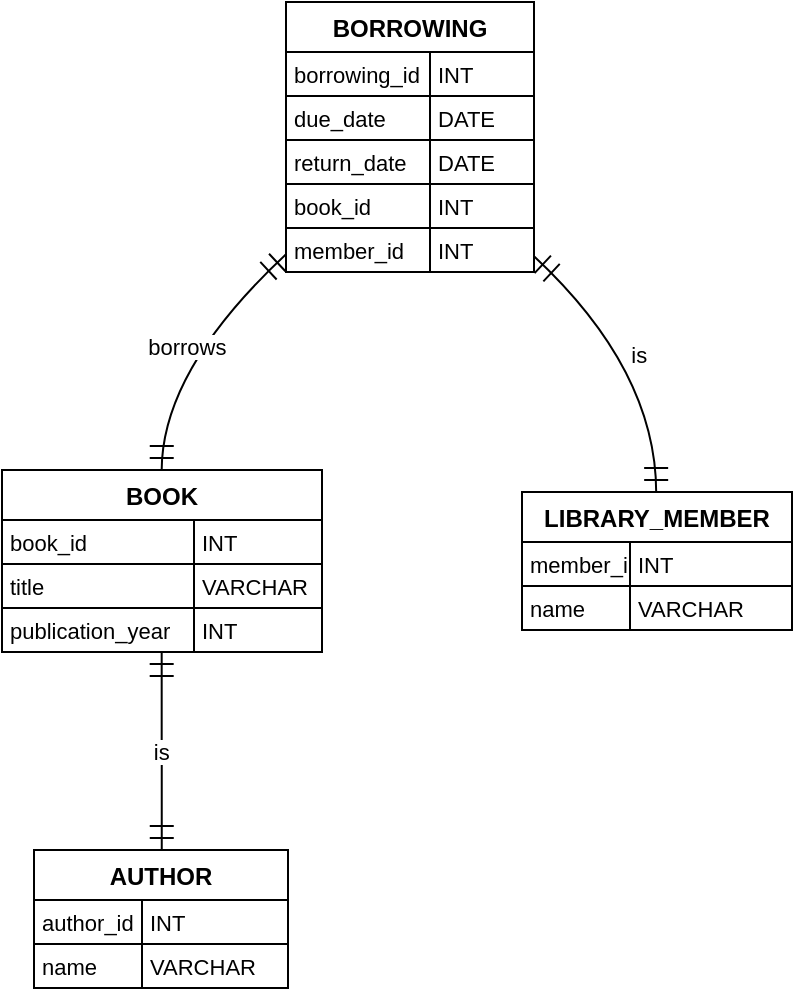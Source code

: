 <mxfile version="24.4.4" type="github">
  <diagram id="R2lEEEUBdFMjLlhIrx00" name="Page-1">
    <mxGraphModel dx="1194" dy="760" grid="1" gridSize="10" guides="1" tooltips="1" connect="1" arrows="1" fold="1" page="1" pageScale="1" pageWidth="850" pageHeight="1100" math="0" shadow="0" extFonts="Permanent Marker^https://fonts.googleapis.com/css?family=Permanent+Marker">
      <root>
        <mxCell id="0" />
        <mxCell id="1" parent="0" />
        <mxCell id="H1iVHLyn4M4Bin94tRBk-1" value="BOOK" style="shape=table;startSize=25;container=1;collapsible=0;childLayout=tableLayout;fixedRows=1;rowLines=1;fontStyle=1;align=center;resizeLast=1;" vertex="1" parent="1">
          <mxGeometry x="20" y="254" width="160" height="91" as="geometry" />
        </mxCell>
        <mxCell id="H1iVHLyn4M4Bin94tRBk-2" style="shape=tableRow;horizontal=0;startSize=0;swimlaneHead=0;swimlaneBody=0;fillColor=none;collapsible=0;dropTarget=0;points=[[0,0.5],[1,0.5]];portConstraint=eastwest;top=0;left=0;right=0;bottom=0;" vertex="1" parent="H1iVHLyn4M4Bin94tRBk-1">
          <mxGeometry y="25" width="160" height="22" as="geometry" />
        </mxCell>
        <mxCell id="H1iVHLyn4M4Bin94tRBk-3" value="book_id" style="shape=partialRectangle;connectable=0;fillColor=none;top=0;left=0;bottom=0;right=0;align=left;spacingLeft=2;overflow=hidden;fontSize=11;" vertex="1" parent="H1iVHLyn4M4Bin94tRBk-2">
          <mxGeometry width="96" height="22" as="geometry">
            <mxRectangle width="96" height="22" as="alternateBounds" />
          </mxGeometry>
        </mxCell>
        <mxCell id="H1iVHLyn4M4Bin94tRBk-4" value="INT" style="shape=partialRectangle;connectable=0;fillColor=none;top=0;left=0;bottom=0;right=0;align=left;spacingLeft=2;overflow=hidden;fontSize=11;" vertex="1" parent="H1iVHLyn4M4Bin94tRBk-2">
          <mxGeometry x="96" width="64" height="22" as="geometry">
            <mxRectangle width="64" height="22" as="alternateBounds" />
          </mxGeometry>
        </mxCell>
        <mxCell id="H1iVHLyn4M4Bin94tRBk-5" style="shape=tableRow;horizontal=0;startSize=0;swimlaneHead=0;swimlaneBody=0;fillColor=none;collapsible=0;dropTarget=0;points=[[0,0.5],[1,0.5]];portConstraint=eastwest;top=0;left=0;right=0;bottom=0;" vertex="1" parent="H1iVHLyn4M4Bin94tRBk-1">
          <mxGeometry y="47" width="160" height="22" as="geometry" />
        </mxCell>
        <mxCell id="H1iVHLyn4M4Bin94tRBk-6" value="title" style="shape=partialRectangle;connectable=0;fillColor=none;top=0;left=0;bottom=0;right=0;align=left;spacingLeft=2;overflow=hidden;fontSize=11;" vertex="1" parent="H1iVHLyn4M4Bin94tRBk-5">
          <mxGeometry width="96" height="22" as="geometry">
            <mxRectangle width="96" height="22" as="alternateBounds" />
          </mxGeometry>
        </mxCell>
        <mxCell id="H1iVHLyn4M4Bin94tRBk-7" value="VARCHAR" style="shape=partialRectangle;connectable=0;fillColor=none;top=0;left=0;bottom=0;right=0;align=left;spacingLeft=2;overflow=hidden;fontSize=11;" vertex="1" parent="H1iVHLyn4M4Bin94tRBk-5">
          <mxGeometry x="96" width="64" height="22" as="geometry">
            <mxRectangle width="64" height="22" as="alternateBounds" />
          </mxGeometry>
        </mxCell>
        <mxCell id="H1iVHLyn4M4Bin94tRBk-8" style="shape=tableRow;horizontal=0;startSize=0;swimlaneHead=0;swimlaneBody=0;fillColor=none;collapsible=0;dropTarget=0;points=[[0,0.5],[1,0.5]];portConstraint=eastwest;top=0;left=0;right=0;bottom=0;" vertex="1" parent="H1iVHLyn4M4Bin94tRBk-1">
          <mxGeometry y="69" width="160" height="22" as="geometry" />
        </mxCell>
        <mxCell id="H1iVHLyn4M4Bin94tRBk-9" value="publication_year" style="shape=partialRectangle;connectable=0;fillColor=none;top=0;left=0;bottom=0;right=0;align=left;spacingLeft=2;overflow=hidden;fontSize=11;" vertex="1" parent="H1iVHLyn4M4Bin94tRBk-8">
          <mxGeometry width="96" height="22" as="geometry">
            <mxRectangle width="96" height="22" as="alternateBounds" />
          </mxGeometry>
        </mxCell>
        <mxCell id="H1iVHLyn4M4Bin94tRBk-10" value="INT" style="shape=partialRectangle;connectable=0;fillColor=none;top=0;left=0;bottom=0;right=0;align=left;spacingLeft=2;overflow=hidden;fontSize=11;" vertex="1" parent="H1iVHLyn4M4Bin94tRBk-8">
          <mxGeometry x="96" width="64" height="22" as="geometry">
            <mxRectangle width="64" height="22" as="alternateBounds" />
          </mxGeometry>
        </mxCell>
        <mxCell id="H1iVHLyn4M4Bin94tRBk-11" value="AUTHOR" style="shape=table;startSize=25;container=1;collapsible=0;childLayout=tableLayout;fixedRows=1;rowLines=1;fontStyle=1;align=center;resizeLast=1;" vertex="1" parent="1">
          <mxGeometry x="36" y="444" width="127" height="69" as="geometry" />
        </mxCell>
        <mxCell id="H1iVHLyn4M4Bin94tRBk-12" style="shape=tableRow;horizontal=0;startSize=0;swimlaneHead=0;swimlaneBody=0;fillColor=none;collapsible=0;dropTarget=0;points=[[0,0.5],[1,0.5]];portConstraint=eastwest;top=0;left=0;right=0;bottom=0;" vertex="1" parent="H1iVHLyn4M4Bin94tRBk-11">
          <mxGeometry y="25" width="127" height="22" as="geometry" />
        </mxCell>
        <mxCell id="H1iVHLyn4M4Bin94tRBk-13" value="author_id" style="shape=partialRectangle;connectable=0;fillColor=none;top=0;left=0;bottom=0;right=0;align=left;spacingLeft=2;overflow=hidden;fontSize=11;" vertex="1" parent="H1iVHLyn4M4Bin94tRBk-12">
          <mxGeometry width="54" height="22" as="geometry">
            <mxRectangle width="54" height="22" as="alternateBounds" />
          </mxGeometry>
        </mxCell>
        <mxCell id="H1iVHLyn4M4Bin94tRBk-14" value="INT" style="shape=partialRectangle;connectable=0;fillColor=none;top=0;left=0;bottom=0;right=0;align=left;spacingLeft=2;overflow=hidden;fontSize=11;" vertex="1" parent="H1iVHLyn4M4Bin94tRBk-12">
          <mxGeometry x="54" width="73" height="22" as="geometry">
            <mxRectangle width="73" height="22" as="alternateBounds" />
          </mxGeometry>
        </mxCell>
        <mxCell id="H1iVHLyn4M4Bin94tRBk-15" style="shape=tableRow;horizontal=0;startSize=0;swimlaneHead=0;swimlaneBody=0;fillColor=none;collapsible=0;dropTarget=0;points=[[0,0.5],[1,0.5]];portConstraint=eastwest;top=0;left=0;right=0;bottom=0;" vertex="1" parent="H1iVHLyn4M4Bin94tRBk-11">
          <mxGeometry y="47" width="127" height="22" as="geometry" />
        </mxCell>
        <mxCell id="H1iVHLyn4M4Bin94tRBk-16" value="name" style="shape=partialRectangle;connectable=0;fillColor=none;top=0;left=0;bottom=0;right=0;align=left;spacingLeft=2;overflow=hidden;fontSize=11;" vertex="1" parent="H1iVHLyn4M4Bin94tRBk-15">
          <mxGeometry width="54" height="22" as="geometry">
            <mxRectangle width="54" height="22" as="alternateBounds" />
          </mxGeometry>
        </mxCell>
        <mxCell id="H1iVHLyn4M4Bin94tRBk-17" value="VARCHAR" style="shape=partialRectangle;connectable=0;fillColor=none;top=0;left=0;bottom=0;right=0;align=left;spacingLeft=2;overflow=hidden;fontSize=11;" vertex="1" parent="H1iVHLyn4M4Bin94tRBk-15">
          <mxGeometry x="54" width="73" height="22" as="geometry">
            <mxRectangle width="73" height="22" as="alternateBounds" />
          </mxGeometry>
        </mxCell>
        <mxCell id="H1iVHLyn4M4Bin94tRBk-18" value="LIBRARY_MEMBER" style="shape=table;startSize=25;container=1;collapsible=0;childLayout=tableLayout;fixedRows=1;rowLines=1;fontStyle=1;align=center;resizeLast=1;" vertex="1" parent="1">
          <mxGeometry x="280" y="265" width="135" height="69" as="geometry" />
        </mxCell>
        <mxCell id="H1iVHLyn4M4Bin94tRBk-19" style="shape=tableRow;horizontal=0;startSize=0;swimlaneHead=0;swimlaneBody=0;fillColor=none;collapsible=0;dropTarget=0;points=[[0,0.5],[1,0.5]];portConstraint=eastwest;top=0;left=0;right=0;bottom=0;" vertex="1" parent="H1iVHLyn4M4Bin94tRBk-18">
          <mxGeometry y="25" width="135" height="22" as="geometry" />
        </mxCell>
        <mxCell id="H1iVHLyn4M4Bin94tRBk-20" value="member_id" style="shape=partialRectangle;connectable=0;fillColor=none;top=0;left=0;bottom=0;right=0;align=left;spacingLeft=2;overflow=hidden;fontSize=11;" vertex="1" parent="H1iVHLyn4M4Bin94tRBk-19">
          <mxGeometry width="54" height="22" as="geometry">
            <mxRectangle width="54" height="22" as="alternateBounds" />
          </mxGeometry>
        </mxCell>
        <mxCell id="H1iVHLyn4M4Bin94tRBk-21" value="INT" style="shape=partialRectangle;connectable=0;fillColor=none;top=0;left=0;bottom=0;right=0;align=left;spacingLeft=2;overflow=hidden;fontSize=11;" vertex="1" parent="H1iVHLyn4M4Bin94tRBk-19">
          <mxGeometry x="54" width="81" height="22" as="geometry">
            <mxRectangle width="81" height="22" as="alternateBounds" />
          </mxGeometry>
        </mxCell>
        <mxCell id="H1iVHLyn4M4Bin94tRBk-22" style="shape=tableRow;horizontal=0;startSize=0;swimlaneHead=0;swimlaneBody=0;fillColor=none;collapsible=0;dropTarget=0;points=[[0,0.5],[1,0.5]];portConstraint=eastwest;top=0;left=0;right=0;bottom=0;" vertex="1" parent="H1iVHLyn4M4Bin94tRBk-18">
          <mxGeometry y="47" width="135" height="22" as="geometry" />
        </mxCell>
        <mxCell id="H1iVHLyn4M4Bin94tRBk-23" value="name" style="shape=partialRectangle;connectable=0;fillColor=none;top=0;left=0;bottom=0;right=0;align=left;spacingLeft=2;overflow=hidden;fontSize=11;" vertex="1" parent="H1iVHLyn4M4Bin94tRBk-22">
          <mxGeometry width="54" height="22" as="geometry">
            <mxRectangle width="54" height="22" as="alternateBounds" />
          </mxGeometry>
        </mxCell>
        <mxCell id="H1iVHLyn4M4Bin94tRBk-24" value="VARCHAR" style="shape=partialRectangle;connectable=0;fillColor=none;top=0;left=0;bottom=0;right=0;align=left;spacingLeft=2;overflow=hidden;fontSize=11;" vertex="1" parent="H1iVHLyn4M4Bin94tRBk-22">
          <mxGeometry x="54" width="81" height="22" as="geometry">
            <mxRectangle width="81" height="22" as="alternateBounds" />
          </mxGeometry>
        </mxCell>
        <mxCell id="H1iVHLyn4M4Bin94tRBk-25" value="BORROWING" style="shape=table;startSize=25;container=1;collapsible=0;childLayout=tableLayout;fixedRows=1;rowLines=1;fontStyle=1;align=center;resizeLast=1;" vertex="1" parent="1">
          <mxGeometry x="162" y="20" width="124" height="135" as="geometry" />
        </mxCell>
        <mxCell id="H1iVHLyn4M4Bin94tRBk-26" style="shape=tableRow;horizontal=0;startSize=0;swimlaneHead=0;swimlaneBody=0;fillColor=none;collapsible=0;dropTarget=0;points=[[0,0.5],[1,0.5]];portConstraint=eastwest;top=0;left=0;right=0;bottom=0;" vertex="1" parent="H1iVHLyn4M4Bin94tRBk-25">
          <mxGeometry y="25" width="124" height="22" as="geometry" />
        </mxCell>
        <mxCell id="H1iVHLyn4M4Bin94tRBk-27" value="borrowing_id" style="shape=partialRectangle;connectable=0;fillColor=none;top=0;left=0;bottom=0;right=0;align=left;spacingLeft=2;overflow=hidden;fontSize=11;" vertex="1" parent="H1iVHLyn4M4Bin94tRBk-26">
          <mxGeometry width="72" height="22" as="geometry">
            <mxRectangle width="72" height="22" as="alternateBounds" />
          </mxGeometry>
        </mxCell>
        <mxCell id="H1iVHLyn4M4Bin94tRBk-28" value="INT" style="shape=partialRectangle;connectable=0;fillColor=none;top=0;left=0;bottom=0;right=0;align=left;spacingLeft=2;overflow=hidden;fontSize=11;" vertex="1" parent="H1iVHLyn4M4Bin94tRBk-26">
          <mxGeometry x="72" width="52" height="22" as="geometry">
            <mxRectangle width="52" height="22" as="alternateBounds" />
          </mxGeometry>
        </mxCell>
        <mxCell id="H1iVHLyn4M4Bin94tRBk-29" style="shape=tableRow;horizontal=0;startSize=0;swimlaneHead=0;swimlaneBody=0;fillColor=none;collapsible=0;dropTarget=0;points=[[0,0.5],[1,0.5]];portConstraint=eastwest;top=0;left=0;right=0;bottom=0;" vertex="1" parent="H1iVHLyn4M4Bin94tRBk-25">
          <mxGeometry y="47" width="124" height="22" as="geometry" />
        </mxCell>
        <mxCell id="H1iVHLyn4M4Bin94tRBk-30" value="due_date" style="shape=partialRectangle;connectable=0;fillColor=none;top=0;left=0;bottom=0;right=0;align=left;spacingLeft=2;overflow=hidden;fontSize=11;" vertex="1" parent="H1iVHLyn4M4Bin94tRBk-29">
          <mxGeometry width="72" height="22" as="geometry">
            <mxRectangle width="72" height="22" as="alternateBounds" />
          </mxGeometry>
        </mxCell>
        <mxCell id="H1iVHLyn4M4Bin94tRBk-31" value="DATE" style="shape=partialRectangle;connectable=0;fillColor=none;top=0;left=0;bottom=0;right=0;align=left;spacingLeft=2;overflow=hidden;fontSize=11;" vertex="1" parent="H1iVHLyn4M4Bin94tRBk-29">
          <mxGeometry x="72" width="52" height="22" as="geometry">
            <mxRectangle width="52" height="22" as="alternateBounds" />
          </mxGeometry>
        </mxCell>
        <mxCell id="H1iVHLyn4M4Bin94tRBk-32" style="shape=tableRow;horizontal=0;startSize=0;swimlaneHead=0;swimlaneBody=0;fillColor=none;collapsible=0;dropTarget=0;points=[[0,0.5],[1,0.5]];portConstraint=eastwest;top=0;left=0;right=0;bottom=0;" vertex="1" parent="H1iVHLyn4M4Bin94tRBk-25">
          <mxGeometry y="69" width="124" height="22" as="geometry" />
        </mxCell>
        <mxCell id="H1iVHLyn4M4Bin94tRBk-33" value="return_date" style="shape=partialRectangle;connectable=0;fillColor=none;top=0;left=0;bottom=0;right=0;align=left;spacingLeft=2;overflow=hidden;fontSize=11;" vertex="1" parent="H1iVHLyn4M4Bin94tRBk-32">
          <mxGeometry width="72" height="22" as="geometry">
            <mxRectangle width="72" height="22" as="alternateBounds" />
          </mxGeometry>
        </mxCell>
        <mxCell id="H1iVHLyn4M4Bin94tRBk-34" value="DATE" style="shape=partialRectangle;connectable=0;fillColor=none;top=0;left=0;bottom=0;right=0;align=left;spacingLeft=2;overflow=hidden;fontSize=11;" vertex="1" parent="H1iVHLyn4M4Bin94tRBk-32">
          <mxGeometry x="72" width="52" height="22" as="geometry">
            <mxRectangle width="52" height="22" as="alternateBounds" />
          </mxGeometry>
        </mxCell>
        <mxCell id="H1iVHLyn4M4Bin94tRBk-35" style="shape=tableRow;horizontal=0;startSize=0;swimlaneHead=0;swimlaneBody=0;fillColor=none;collapsible=0;dropTarget=0;points=[[0,0.5],[1,0.5]];portConstraint=eastwest;top=0;left=0;right=0;bottom=0;" vertex="1" parent="H1iVHLyn4M4Bin94tRBk-25">
          <mxGeometry y="91" width="124" height="22" as="geometry" />
        </mxCell>
        <mxCell id="H1iVHLyn4M4Bin94tRBk-36" value="book_id" style="shape=partialRectangle;connectable=0;fillColor=none;top=0;left=0;bottom=0;right=0;align=left;spacingLeft=2;overflow=hidden;fontSize=11;" vertex="1" parent="H1iVHLyn4M4Bin94tRBk-35">
          <mxGeometry width="72" height="22" as="geometry">
            <mxRectangle width="72" height="22" as="alternateBounds" />
          </mxGeometry>
        </mxCell>
        <mxCell id="H1iVHLyn4M4Bin94tRBk-37" value="INT" style="shape=partialRectangle;connectable=0;fillColor=none;top=0;left=0;bottom=0;right=0;align=left;spacingLeft=2;overflow=hidden;fontSize=11;" vertex="1" parent="H1iVHLyn4M4Bin94tRBk-35">
          <mxGeometry x="72" width="52" height="22" as="geometry">
            <mxRectangle width="52" height="22" as="alternateBounds" />
          </mxGeometry>
        </mxCell>
        <mxCell id="H1iVHLyn4M4Bin94tRBk-38" style="shape=tableRow;horizontal=0;startSize=0;swimlaneHead=0;swimlaneBody=0;fillColor=none;collapsible=0;dropTarget=0;points=[[0,0.5],[1,0.5]];portConstraint=eastwest;top=0;left=0;right=0;bottom=0;" vertex="1" parent="H1iVHLyn4M4Bin94tRBk-25">
          <mxGeometry y="113" width="124" height="22" as="geometry" />
        </mxCell>
        <mxCell id="H1iVHLyn4M4Bin94tRBk-39" value="member_id" style="shape=partialRectangle;connectable=0;fillColor=none;top=0;left=0;bottom=0;right=0;align=left;spacingLeft=2;overflow=hidden;fontSize=11;" vertex="1" parent="H1iVHLyn4M4Bin94tRBk-38">
          <mxGeometry width="72" height="22" as="geometry">
            <mxRectangle width="72" height="22" as="alternateBounds" />
          </mxGeometry>
        </mxCell>
        <mxCell id="H1iVHLyn4M4Bin94tRBk-40" value="INT" style="shape=partialRectangle;connectable=0;fillColor=none;top=0;left=0;bottom=0;right=0;align=left;spacingLeft=2;overflow=hidden;fontSize=11;" vertex="1" parent="H1iVHLyn4M4Bin94tRBk-38">
          <mxGeometry x="72" width="52" height="22" as="geometry">
            <mxRectangle width="52" height="22" as="alternateBounds" />
          </mxGeometry>
        </mxCell>
        <mxCell id="H1iVHLyn4M4Bin94tRBk-44" value="is" style="curved=1;startArrow=ERmandOne;startSize=10;;endArrow=ERmandOne;endSize=10;;exitX=0.499;exitY=1;entryX=0.503;entryY=0;rounded=0;" edge="1" parent="1" source="H1iVHLyn4M4Bin94tRBk-1" target="H1iVHLyn4M4Bin94tRBk-11">
          <mxGeometry relative="1" as="geometry">
            <Array as="points" />
          </mxGeometry>
        </mxCell>
        <mxCell id="H1iVHLyn4M4Bin94tRBk-45" value="borrows" style="curved=1;startArrow=ERmandOne;startSize=10;;endArrow=ERmandOne;endSize=10;;exitX=-0.004;exitY=0.938;entryX=0.499;entryY=0;rounded=0;" edge="1" parent="1" source="H1iVHLyn4M4Bin94tRBk-25" target="H1iVHLyn4M4Bin94tRBk-1">
          <mxGeometry relative="1" as="geometry">
            <Array as="points">
              <mxPoint x="100" y="204" />
            </Array>
          </mxGeometry>
        </mxCell>
        <mxCell id="H1iVHLyn4M4Bin94tRBk-46" value="is" style="curved=1;startArrow=ERmandOne;startSize=10;;endArrow=ERmandOne;endSize=10;;exitX=0.996;exitY=0.938;entryX=0.497;entryY=0;rounded=0;" edge="1" parent="1" source="H1iVHLyn4M4Bin94tRBk-25" target="H1iVHLyn4M4Bin94tRBk-18">
          <mxGeometry relative="1" as="geometry">
            <Array as="points">
              <mxPoint x="347" y="204" />
            </Array>
          </mxGeometry>
        </mxCell>
      </root>
    </mxGraphModel>
  </diagram>
</mxfile>
